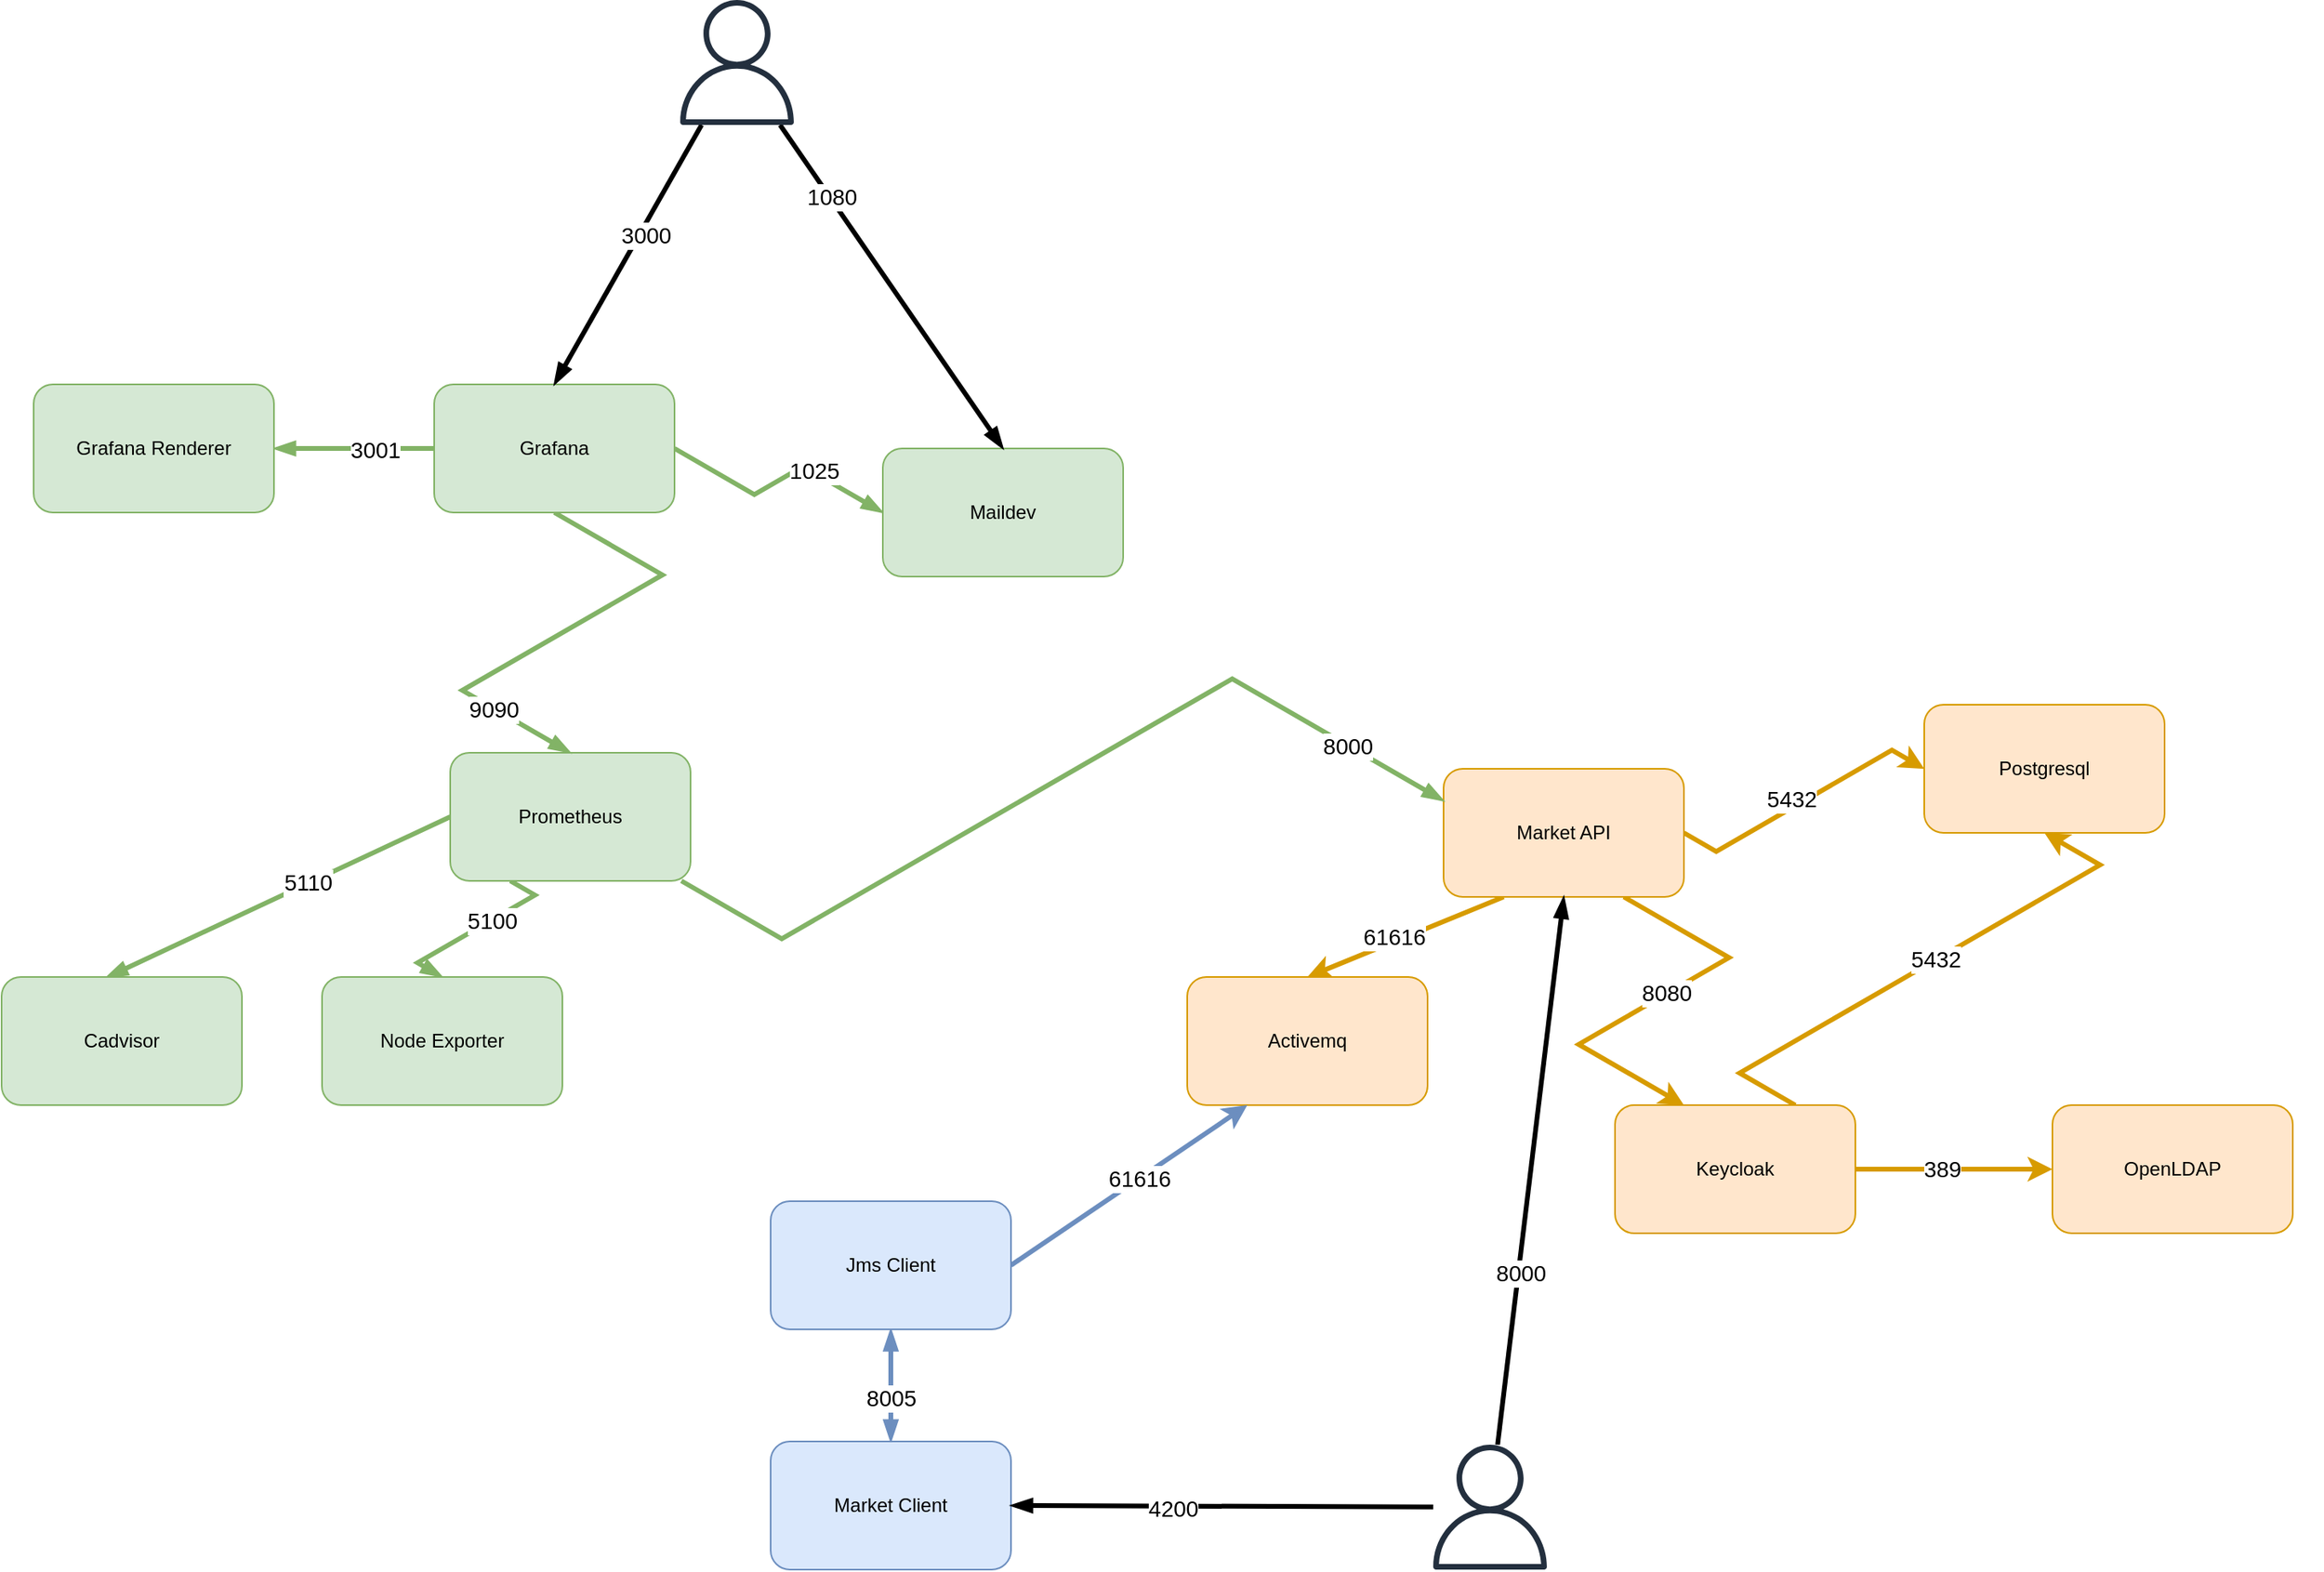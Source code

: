<mxfile version="14.9.9" type="device"><diagram id="h37AsRMSvnecFJPZibd5" name="Page-1"><mxGraphModel dx="2431" dy="1881" grid="0" gridSize="10" guides="1" tooltips="1" connect="1" arrows="1" fold="1" page="0" pageScale="1" pageWidth="827" pageHeight="1169" math="0" shadow="0"><root><mxCell id="0"/><mxCell id="1" parent="0"/><mxCell id="oxu0THCBAFrc747pRbNd-1" value="Postgresql" style="rounded=1;whiteSpace=wrap;html=1;fillColor=#ffe6cc;strokeColor=#d79b00;" vertex="1" parent="1"><mxGeometry x="1020" y="30" width="150" height="80" as="geometry"/></mxCell><mxCell id="oxu0THCBAFrc747pRbNd-3" style="edgeStyle=isometricEdgeStyle;rounded=0;orthogonalLoop=1;jettySize=auto;html=1;entryX=0.5;entryY=1;entryDx=0;entryDy=0;fillColor=#ffe6cc;strokeColor=#d79b00;elbow=vertical;exitX=0.75;exitY=0;exitDx=0;exitDy=0;strokeWidth=3;" edge="1" parent="1" source="oxu0THCBAFrc747pRbNd-2" target="oxu0THCBAFrc747pRbNd-1"><mxGeometry relative="1" as="geometry"/></mxCell><mxCell id="oxu0THCBAFrc747pRbNd-5" style="rounded=0;orthogonalLoop=1;jettySize=auto;html=1;entryX=0;entryY=0.5;entryDx=0;entryDy=0;fillColor=#ffe6cc;strokeColor=#d79b00;elbow=vertical;exitX=1;exitY=0.5;exitDx=0;exitDy=0;strokeWidth=3;" edge="1" parent="1" source="oxu0THCBAFrc747pRbNd-2" target="oxu0THCBAFrc747pRbNd-4"><mxGeometry relative="1" as="geometry"/></mxCell><mxCell id="oxu0THCBAFrc747pRbNd-49" value="389" style="edgeLabel;html=1;align=center;verticalAlign=middle;resizable=0;points=[];spacingTop=0;spacing=2;fontSize=14;" vertex="1" connectable="0" parent="oxu0THCBAFrc747pRbNd-5"><mxGeometry x="-0.127" relative="1" as="geometry"><mxPoint as="offset"/></mxGeometry></mxCell><mxCell id="oxu0THCBAFrc747pRbNd-2" value="Keycloak" style="rounded=1;whiteSpace=wrap;html=1;fillColor=#ffe6cc;strokeColor=#d79b00;" vertex="1" parent="1"><mxGeometry x="827" y="280" width="150" height="80" as="geometry"/></mxCell><mxCell id="oxu0THCBAFrc747pRbNd-4" value="OpenLDAP" style="rounded=1;whiteSpace=wrap;html=1;fillColor=#ffe6cc;strokeColor=#d79b00;" vertex="1" parent="1"><mxGeometry x="1100" y="280" width="150" height="80" as="geometry"/></mxCell><mxCell id="oxu0THCBAFrc747pRbNd-7" style="edgeStyle=isometricEdgeStyle;rounded=0;orthogonalLoop=1;jettySize=auto;html=1;fillColor=#ffe6cc;strokeColor=#d79b00;elbow=vertical;exitX=0.75;exitY=1;exitDx=0;exitDy=0;strokeWidth=3;" edge="1" parent="1" source="oxu0THCBAFrc747pRbNd-6"><mxGeometry relative="1" as="geometry"><mxPoint x="870" y="280" as="targetPoint"/></mxGeometry></mxCell><mxCell id="oxu0THCBAFrc747pRbNd-52" value="8080" style="edgeLabel;html=1;align=center;verticalAlign=middle;resizable=0;points=[];fontSize=14;" vertex="1" connectable="0" parent="oxu0THCBAFrc747pRbNd-7"><mxGeometry x="-0.07" y="-1" relative="1" as="geometry"><mxPoint as="offset"/></mxGeometry></mxCell><mxCell id="oxu0THCBAFrc747pRbNd-8" style="edgeStyle=isometricEdgeStyle;rounded=0;orthogonalLoop=1;jettySize=auto;html=1;entryX=0;entryY=0.5;entryDx=0;entryDy=0;fillColor=#ffe6cc;strokeColor=#d79b00;jumpStyle=arc;elbow=vertical;exitX=1;exitY=0.5;exitDx=0;exitDy=0;strokeWidth=3;" edge="1" parent="1" source="oxu0THCBAFrc747pRbNd-6" target="oxu0THCBAFrc747pRbNd-1"><mxGeometry relative="1" as="geometry"/></mxCell><mxCell id="oxu0THCBAFrc747pRbNd-10" style="rounded=0;jumpStyle=arc;orthogonalLoop=1;jettySize=auto;html=1;entryX=0.5;entryY=0;entryDx=0;entryDy=0;fillColor=#ffe6cc;strokeColor=#d79b00;elbow=vertical;exitX=0.25;exitY=1;exitDx=0;exitDy=0;strokeWidth=3;" edge="1" parent="1" source="oxu0THCBAFrc747pRbNd-6" target="oxu0THCBAFrc747pRbNd-9"><mxGeometry relative="1" as="geometry"/></mxCell><mxCell id="oxu0THCBAFrc747pRbNd-53" value="61616" style="edgeLabel;html=1;align=center;verticalAlign=middle;resizable=0;points=[];fontSize=14;" vertex="1" connectable="0" parent="oxu0THCBAFrc747pRbNd-10"><mxGeometry x="0.109" y="-3" relative="1" as="geometry"><mxPoint as="offset"/></mxGeometry></mxCell><mxCell id="oxu0THCBAFrc747pRbNd-6" value="Market API" style="rounded=1;whiteSpace=wrap;html=1;fillColor=#ffe6cc;strokeColor=#d79b00;" vertex="1" parent="1"><mxGeometry x="720" y="70" width="150" height="80" as="geometry"/></mxCell><mxCell id="oxu0THCBAFrc747pRbNd-9" value="Activemq" style="rounded=1;whiteSpace=wrap;html=1;fillColor=#ffe6cc;strokeColor=#d79b00;" vertex="1" parent="1"><mxGeometry x="560" y="200" width="150" height="80" as="geometry"/></mxCell><mxCell id="oxu0THCBAFrc747pRbNd-12" style="rounded=0;jumpStyle=arc;orthogonalLoop=1;jettySize=auto;html=1;fillColor=#dae8fc;strokeColor=#6c8ebf;elbow=vertical;exitX=1;exitY=0.5;exitDx=0;exitDy=0;entryX=0.25;entryY=1;entryDx=0;entryDy=0;strokeWidth=3;" edge="1" parent="1" source="oxu0THCBAFrc747pRbNd-11" target="oxu0THCBAFrc747pRbNd-9"><mxGeometry relative="1" as="geometry"><mxPoint x="630" y="290" as="targetPoint"/></mxGeometry></mxCell><mxCell id="oxu0THCBAFrc747pRbNd-54" value="61616" style="edgeLabel;html=1;align=center;verticalAlign=middle;resizable=0;points=[];fontSize=14;" vertex="1" connectable="0" parent="oxu0THCBAFrc747pRbNd-12"><mxGeometry x="0.08" relative="1" as="geometry"><mxPoint as="offset"/></mxGeometry></mxCell><mxCell id="oxu0THCBAFrc747pRbNd-16" style="rounded=0;jumpStyle=arc;orthogonalLoop=1;jettySize=auto;html=1;entryX=0.5;entryY=0;entryDx=0;entryDy=0;fillColor=#dae8fc;strokeColor=#6c8ebf;endArrow=blockThin;endFill=1;startArrow=blockThin;startFill=1;elbow=vertical;exitX=0.5;exitY=1;exitDx=0;exitDy=0;strokeWidth=3;" edge="1" parent="1" source="oxu0THCBAFrc747pRbNd-11" target="oxu0THCBAFrc747pRbNd-13"><mxGeometry relative="1" as="geometry"><mxPoint x="390" y="430" as="sourcePoint"/></mxGeometry></mxCell><mxCell id="oxu0THCBAFrc747pRbNd-55" value="8005" style="edgeLabel;html=1;align=center;verticalAlign=middle;resizable=0;points=[];fontSize=14;" vertex="1" connectable="0" parent="oxu0THCBAFrc747pRbNd-16"><mxGeometry x="0.224" y="1" relative="1" as="geometry"><mxPoint x="-1" as="offset"/></mxGeometry></mxCell><mxCell id="oxu0THCBAFrc747pRbNd-11" value="Jms Client" style="rounded=1;whiteSpace=wrap;html=1;fillColor=#dae8fc;strokeColor=#6c8ebf;" vertex="1" parent="1"><mxGeometry x="300" y="340" width="150" height="80" as="geometry"/></mxCell><mxCell id="oxu0THCBAFrc747pRbNd-13" value="Market Client" style="rounded=1;whiteSpace=wrap;html=1;fillColor=#dae8fc;strokeColor=#6c8ebf;" vertex="1" parent="1"><mxGeometry x="300" y="490" width="150" height="80" as="geometry"/></mxCell><mxCell id="oxu0THCBAFrc747pRbNd-21" style="edgeStyle=isometricEdgeStyle;rounded=0;jumpStyle=arc;orthogonalLoop=1;jettySize=auto;html=1;startArrow=none;startFill=0;endArrow=blockThin;endFill=1;fillColor=#d5e8d4;strokeColor=#82b366;elbow=vertical;entryX=0.5;entryY=0;entryDx=0;entryDy=0;exitX=0.25;exitY=1;exitDx=0;exitDy=0;strokeWidth=3;" edge="1" parent="1" source="oxu0THCBAFrc747pRbNd-17" target="oxu0THCBAFrc747pRbNd-19"><mxGeometry relative="1" as="geometry"><mxPoint x="130" y="140" as="sourcePoint"/></mxGeometry></mxCell><mxCell id="oxu0THCBAFrc747pRbNd-60" value="5100" style="edgeLabel;html=1;align=center;verticalAlign=middle;resizable=0;points=[];fontSize=14;" vertex="1" connectable="0" parent="oxu0THCBAFrc747pRbNd-21"><mxGeometry x="-0.195" relative="1" as="geometry"><mxPoint as="offset"/></mxGeometry></mxCell><mxCell id="oxu0THCBAFrc747pRbNd-23" style="rounded=0;jumpStyle=arc;orthogonalLoop=1;jettySize=auto;html=1;startArrow=none;startFill=0;endArrow=blockThin;endFill=1;fillColor=#d5e8d4;strokeColor=#82b366;elbow=vertical;exitX=0;exitY=0.5;exitDx=0;exitDy=0;strokeWidth=3;entryX=0.436;entryY=0.004;entryDx=0;entryDy=0;entryPerimeter=0;" edge="1" parent="1" source="oxu0THCBAFrc747pRbNd-17" target="oxu0THCBAFrc747pRbNd-22"><mxGeometry relative="1" as="geometry"><mxPoint x="-98" y="191" as="targetPoint"/></mxGeometry></mxCell><mxCell id="oxu0THCBAFrc747pRbNd-59" value="5110" style="edgeLabel;html=1;align=center;verticalAlign=middle;resizable=0;points=[];fontSize=14;" vertex="1" connectable="0" parent="oxu0THCBAFrc747pRbNd-23"><mxGeometry x="-0.171" y="-1" relative="1" as="geometry"><mxPoint as="offset"/></mxGeometry></mxCell><mxCell id="oxu0THCBAFrc747pRbNd-30" style="edgeStyle=isometricEdgeStyle;rounded=0;jumpStyle=arc;orthogonalLoop=1;jettySize=auto;html=1;entryX=0;entryY=0.25;entryDx=0;entryDy=0;startArrow=none;startFill=0;endArrow=blockThin;endFill=1;fillColor=#d5e8d4;strokeColor=#82b366;elbow=vertical;strokeWidth=3;" edge="1" parent="1" source="oxu0THCBAFrc747pRbNd-17" target="oxu0THCBAFrc747pRbNd-6"><mxGeometry relative="1" as="geometry"/></mxCell><mxCell id="oxu0THCBAFrc747pRbNd-56" value="8000" style="edgeLabel;html=1;align=center;verticalAlign=middle;resizable=0;points=[];fontSize=14;" vertex="1" connectable="0" parent="oxu0THCBAFrc747pRbNd-30"><mxGeometry x="0.748" relative="1" as="geometry"><mxPoint as="offset"/></mxGeometry></mxCell><mxCell id="oxu0THCBAFrc747pRbNd-17" value="Prometheus" style="rounded=1;whiteSpace=wrap;html=1;fillColor=#d5e8d4;strokeColor=#82b366;" vertex="1" parent="1"><mxGeometry x="100" y="60" width="150" height="80" as="geometry"/></mxCell><mxCell id="oxu0THCBAFrc747pRbNd-19" value="Node Exporter" style="rounded=1;whiteSpace=wrap;html=1;fillColor=#d5e8d4;strokeColor=#82b366;" vertex="1" parent="1"><mxGeometry x="20" y="200" width="150" height="80" as="geometry"/></mxCell><mxCell id="oxu0THCBAFrc747pRbNd-22" value="Cadvisor" style="rounded=1;whiteSpace=wrap;html=1;fillColor=#d5e8d4;strokeColor=#82b366;" vertex="1" parent="1"><mxGeometry x="-180" y="200" width="150" height="80" as="geometry"/></mxCell><mxCell id="oxu0THCBAFrc747pRbNd-25" style="edgeStyle=isometricEdgeStyle;rounded=0;jumpStyle=arc;orthogonalLoop=1;jettySize=auto;html=1;entryX=0.5;entryY=0;entryDx=0;entryDy=0;startArrow=none;startFill=0;endArrow=blockThin;endFill=1;fillColor=#d5e8d4;strokeColor=#82b366;elbow=vertical;exitX=0.5;exitY=1;exitDx=0;exitDy=0;strokeWidth=3;" edge="1" parent="1" source="oxu0THCBAFrc747pRbNd-24" target="oxu0THCBAFrc747pRbNd-17"><mxGeometry relative="1" as="geometry"/></mxCell><mxCell id="oxu0THCBAFrc747pRbNd-58" value="9090" style="edgeLabel;html=1;align=center;verticalAlign=middle;resizable=0;points=[];fontSize=14;" vertex="1" connectable="0" parent="oxu0THCBAFrc747pRbNd-25"><mxGeometry x="0.629" relative="1" as="geometry"><mxPoint as="offset"/></mxGeometry></mxCell><mxCell id="oxu0THCBAFrc747pRbNd-27" style="rounded=0;jumpStyle=arc;orthogonalLoop=1;jettySize=auto;html=1;entryX=1;entryY=0.5;entryDx=0;entryDy=0;startArrow=none;startFill=0;endArrow=blockThin;endFill=1;fillColor=#d5e8d4;strokeColor=#82b366;elbow=vertical;strokeWidth=3;" edge="1" parent="1" source="oxu0THCBAFrc747pRbNd-24" target="oxu0THCBAFrc747pRbNd-26"><mxGeometry relative="1" as="geometry"/></mxCell><mxCell id="oxu0THCBAFrc747pRbNd-61" value="3001" style="edgeLabel;html=1;align=center;verticalAlign=middle;resizable=0;points=[];fontSize=14;" vertex="1" connectable="0" parent="oxu0THCBAFrc747pRbNd-27"><mxGeometry x="-0.25" y="1" relative="1" as="geometry"><mxPoint as="offset"/></mxGeometry></mxCell><mxCell id="oxu0THCBAFrc747pRbNd-29" style="edgeStyle=isometricEdgeStyle;rounded=0;jumpStyle=arc;orthogonalLoop=1;jettySize=auto;html=1;entryX=0;entryY=0.5;entryDx=0;entryDy=0;startArrow=none;startFill=0;endArrow=blockThin;endFill=1;fillColor=#d5e8d4;strokeColor=#82b366;elbow=vertical;exitX=1;exitY=0.5;exitDx=0;exitDy=0;strokeWidth=3;" edge="1" parent="1" source="oxu0THCBAFrc747pRbNd-24" target="oxu0THCBAFrc747pRbNd-28"><mxGeometry relative="1" as="geometry"/></mxCell><mxCell id="oxu0THCBAFrc747pRbNd-62" value="1025" style="edgeLabel;html=1;align=center;verticalAlign=middle;resizable=0;points=[];fontSize=14;" vertex="1" connectable="0" parent="oxu0THCBAFrc747pRbNd-29"><mxGeometry x="0.327" y="1" relative="1" as="geometry"><mxPoint as="offset"/></mxGeometry></mxCell><mxCell id="oxu0THCBAFrc747pRbNd-24" value="Grafana" style="rounded=1;whiteSpace=wrap;html=1;fillColor=#d5e8d4;strokeColor=#82b366;" vertex="1" parent="1"><mxGeometry x="90" y="-170" width="150" height="80" as="geometry"/></mxCell><mxCell id="oxu0THCBAFrc747pRbNd-26" value="Grafana Renderer" style="rounded=1;whiteSpace=wrap;html=1;fillColor=#d5e8d4;strokeColor=#82b366;" vertex="1" parent="1"><mxGeometry x="-160" y="-170" width="150" height="80" as="geometry"/></mxCell><mxCell id="oxu0THCBAFrc747pRbNd-28" value="Maildev" style="rounded=1;whiteSpace=wrap;html=1;fillColor=#d5e8d4;strokeColor=#82b366;" vertex="1" parent="1"><mxGeometry x="370" y="-130" width="150" height="80" as="geometry"/></mxCell><mxCell id="oxu0THCBAFrc747pRbNd-35" value="" style="shape=image;verticalLabelPosition=bottom;labelBackgroundColor=#ffffff;verticalAlign=top;aspect=fixed;imageAspect=0;image=https://spring-petclinic.github.io/images/logo-spring.png;" vertex="1" parent="1"><mxGeometry x="410" y="330" width="40" height="40" as="geometry"/></mxCell><mxCell id="oxu0THCBAFrc747pRbNd-36" value="" style="shape=image;verticalLabelPosition=bottom;labelBackgroundColor=#ffffff;verticalAlign=top;aspect=fixed;imageAspect=0;image=https://spring-petclinic.github.io/images/logo-spring.png;" vertex="1" parent="1"><mxGeometry x="830" y="60" width="40" height="40" as="geometry"/></mxCell><mxCell id="oxu0THCBAFrc747pRbNd-37" value="" style="shape=image;verticalLabelPosition=bottom;labelBackgroundColor=#ffffff;verticalAlign=top;aspect=fixed;imageAspect=0;image=https://cloudcrane.io/images/header/iam-keycloak.png;" vertex="1" parent="1"><mxGeometry x="814.62" y="260" width="174.77" height="81" as="geometry"/></mxCell><mxCell id="oxu0THCBAFrc747pRbNd-38" value="" style="shape=image;verticalLabelPosition=bottom;labelBackgroundColor=#ffffff;verticalAlign=top;aspect=fixed;imageAspect=0;image=https://assets.zabbix.com/img/brands/openldap.png;" vertex="1" parent="1"><mxGeometry x="1140" y="260" width="128.33" height="50" as="geometry"/></mxCell><mxCell id="oxu0THCBAFrc747pRbNd-39" value="" style="shape=image;verticalLabelPosition=bottom;labelBackgroundColor=#ffffff;verticalAlign=top;aspect=fixed;imageAspect=0;image=https://upload.wikimedia.org/wikipedia/commons/thumb/2/29/Postgresql_elephant.svg/1200px-Postgresql_elephant.svg.png;" vertex="1" parent="1"><mxGeometry x="1131.23" y="20" width="38.77" height="40" as="geometry"/></mxCell><mxCell id="oxu0THCBAFrc747pRbNd-40" value="" style="shape=image;verticalLabelPosition=bottom;labelBackgroundColor=#ffffff;verticalAlign=top;aspect=fixed;imageAspect=0;image=https://upload.wikimedia.org/wikipedia/commons/thumb/c/cf/Angular_full_color_logo.svg/2048px-Angular_full_color_logo.svg.png;" vertex="1" parent="1"><mxGeometry x="405" y="470" width="50" height="50" as="geometry"/></mxCell><mxCell id="oxu0THCBAFrc747pRbNd-41" value="" style="shape=image;verticalLabelPosition=bottom;labelBackgroundColor=#ffffff;verticalAlign=top;aspect=fixed;imageAspect=0;image=https://activemq.apache.org/assets/img/activemq_logo_black.svg;" vertex="1" parent="1"><mxGeometry x="561.43" y="190" width="148.57" height="64" as="geometry"/></mxCell><mxCell id="oxu0THCBAFrc747pRbNd-42" value="" style="shape=image;verticalLabelPosition=bottom;labelBackgroundColor=#ffffff;verticalAlign=top;aspect=fixed;imageAspect=0;image=https://framalibre.org/sites/default/files/leslogos/grafana-logo-15BA0AFA8A-seeklogo.com_.png;" vertex="1" parent="1"><mxGeometry x="200" y="-180" width="40" height="43.48" as="geometry"/></mxCell><mxCell id="oxu0THCBAFrc747pRbNd-43" value="" style="shape=image;verticalLabelPosition=bottom;labelBackgroundColor=#ffffff;verticalAlign=top;aspect=fixed;imageAspect=0;image=https://framalibre.org/sites/default/files/leslogos/grafana-logo-15BA0AFA8A-seeklogo.com_.png;" vertex="1" parent="1"><mxGeometry x="-50" y="-180" width="40" height="43.48" as="geometry"/></mxCell><mxCell id="oxu0THCBAFrc747pRbNd-44" value="" style="shape=image;verticalLabelPosition=bottom;labelBackgroundColor=#ffffff;verticalAlign=top;aspect=fixed;imageAspect=0;image=https://cdn.icon-icons.com/icons2/1154/PNG/512/1486564396-mail_81524.png;" vertex="1" parent="1"><mxGeometry x="474.52" y="-136.52" width="45.48" height="45.48" as="geometry"/></mxCell><mxCell id="oxu0THCBAFrc747pRbNd-45" value="" style="shape=image;verticalLabelPosition=bottom;labelBackgroundColor=#ffffff;verticalAlign=top;aspect=fixed;imageAspect=0;image=https://upload.wikimedia.org/wikipedia/commons/thumb/3/38/Prometheus_software_logo.svg/800px-Prometheus_software_logo.svg.png;" vertex="1" parent="1"><mxGeometry x="210" y="50.48" width="50" height="49.52" as="geometry"/></mxCell><mxCell id="oxu0THCBAFrc747pRbNd-46" value="" style="shape=image;verticalLabelPosition=bottom;labelBackgroundColor=#ffffff;verticalAlign=top;aspect=fixed;imageAspect=0;image=https://upload.wikimedia.org/wikipedia/commons/thumb/3/38/Prometheus_software_logo.svg/800px-Prometheus_software_logo.svg.png;" vertex="1" parent="1"><mxGeometry x="130" y="190" width="50" height="49.52" as="geometry"/></mxCell><mxCell id="oxu0THCBAFrc747pRbNd-47" value="" style="shape=image;verticalLabelPosition=bottom;labelBackgroundColor=#ffffff;verticalAlign=top;aspect=fixed;imageAspect=0;image=https://i.imgur.com/dgpIE5E.jpg;" vertex="1" parent="1"><mxGeometry x="-80" y="190" width="51.16" height="56" as="geometry"/></mxCell><mxCell id="oxu0THCBAFrc747pRbNd-50" value="5432" style="edgeLabel;html=1;align=center;verticalAlign=middle;resizable=0;points=[];spacingTop=0;spacing=2;fontSize=14;" vertex="1" connectable="0" parent="1"><mxGeometry x="1030" y="190" as="geometry"><mxPoint x="-3" y="-1" as="offset"/></mxGeometry></mxCell><mxCell id="oxu0THCBAFrc747pRbNd-51" value="5432" style="edgeLabel;html=1;align=center;verticalAlign=middle;resizable=0;points=[];spacingTop=0;spacing=2;fontSize=14;" vertex="1" connectable="0" parent="1"><mxGeometry x="940" y="90" as="geometry"><mxPoint x="-3" y="-1" as="offset"/></mxGeometry></mxCell><mxCell id="oxu0THCBAFrc747pRbNd-64" style="edgeStyle=none;rounded=0;jumpStyle=arc;orthogonalLoop=1;jettySize=auto;html=1;entryX=0.5;entryY=0;entryDx=0;entryDy=0;fontSize=14;startArrow=none;startFill=0;endArrow=blockThin;endFill=1;strokeWidth=3;" edge="1" parent="1" source="oxu0THCBAFrc747pRbNd-63" target="oxu0THCBAFrc747pRbNd-24"><mxGeometry relative="1" as="geometry"/></mxCell><mxCell id="oxu0THCBAFrc747pRbNd-65" value="3000" style="edgeLabel;html=1;align=center;verticalAlign=middle;resizable=0;points=[];fontSize=14;" vertex="1" connectable="0" parent="oxu0THCBAFrc747pRbNd-64"><mxGeometry x="-0.173" y="3" relative="1" as="geometry"><mxPoint as="offset"/></mxGeometry></mxCell><mxCell id="oxu0THCBAFrc747pRbNd-68" style="edgeStyle=none;rounded=0;jumpStyle=arc;orthogonalLoop=1;jettySize=auto;html=1;entryX=0.5;entryY=0;entryDx=0;entryDy=0;fontSize=14;startArrow=none;startFill=0;endArrow=blockThin;endFill=1;strokeWidth=3;" edge="1" parent="1" source="oxu0THCBAFrc747pRbNd-63" target="oxu0THCBAFrc747pRbNd-28"><mxGeometry relative="1" as="geometry"/></mxCell><mxCell id="oxu0THCBAFrc747pRbNd-69" value="1080" style="edgeLabel;html=1;align=center;verticalAlign=middle;resizable=0;points=[];fontSize=14;" vertex="1" connectable="0" parent="oxu0THCBAFrc747pRbNd-68"><mxGeometry x="-0.547" y="1" relative="1" as="geometry"><mxPoint as="offset"/></mxGeometry></mxCell><mxCell id="oxu0THCBAFrc747pRbNd-63" value="" style="outlineConnect=0;fontColor=#232F3E;gradientColor=none;fillColor=#232F3E;strokeColor=none;dashed=0;verticalLabelPosition=bottom;verticalAlign=top;align=center;html=1;fontSize=12;fontStyle=0;aspect=fixed;pointerEvents=1;shape=mxgraph.aws4.user;" vertex="1" parent="1"><mxGeometry x="240" y="-410" width="78" height="78" as="geometry"/></mxCell><mxCell id="oxu0THCBAFrc747pRbNd-71" style="edgeStyle=none;rounded=0;jumpStyle=arc;orthogonalLoop=1;jettySize=auto;html=1;entryX=1;entryY=0.5;entryDx=0;entryDy=0;fontSize=14;startArrow=none;startFill=0;endArrow=blockThin;endFill=1;strokeWidth=3;" edge="1" parent="1" source="oxu0THCBAFrc747pRbNd-70" target="oxu0THCBAFrc747pRbNd-13"><mxGeometry relative="1" as="geometry"/></mxCell><mxCell id="oxu0THCBAFrc747pRbNd-72" value="4200" style="edgeLabel;html=1;align=center;verticalAlign=middle;resizable=0;points=[];fontSize=14;" vertex="1" connectable="0" parent="oxu0THCBAFrc747pRbNd-71"><mxGeometry x="0.235" y="1" relative="1" as="geometry"><mxPoint as="offset"/></mxGeometry></mxCell><mxCell id="oxu0THCBAFrc747pRbNd-73" style="edgeStyle=none;rounded=0;jumpStyle=arc;orthogonalLoop=1;jettySize=auto;html=1;entryX=0.5;entryY=1;entryDx=0;entryDy=0;fontSize=14;startArrow=none;startFill=0;endArrow=blockThin;endFill=1;strokeWidth=3;" edge="1" parent="1" source="oxu0THCBAFrc747pRbNd-70" target="oxu0THCBAFrc747pRbNd-6"><mxGeometry relative="1" as="geometry"/></mxCell><mxCell id="oxu0THCBAFrc747pRbNd-74" value="8000" style="edgeLabel;html=1;align=center;verticalAlign=middle;resizable=0;points=[];fontSize=14;" vertex="1" connectable="0" parent="oxu0THCBAFrc747pRbNd-73"><mxGeometry x="-0.372" y="-1" relative="1" as="geometry"><mxPoint as="offset"/></mxGeometry></mxCell><mxCell id="oxu0THCBAFrc747pRbNd-70" value="" style="outlineConnect=0;fontColor=#232F3E;gradientColor=none;fillColor=#232F3E;strokeColor=none;dashed=0;verticalLabelPosition=bottom;verticalAlign=top;align=center;html=1;fontSize=12;fontStyle=0;aspect=fixed;pointerEvents=1;shape=mxgraph.aws4.user;" vertex="1" parent="1"><mxGeometry x="710" y="492" width="78" height="78" as="geometry"/></mxCell></root></mxGraphModel></diagram></mxfile>